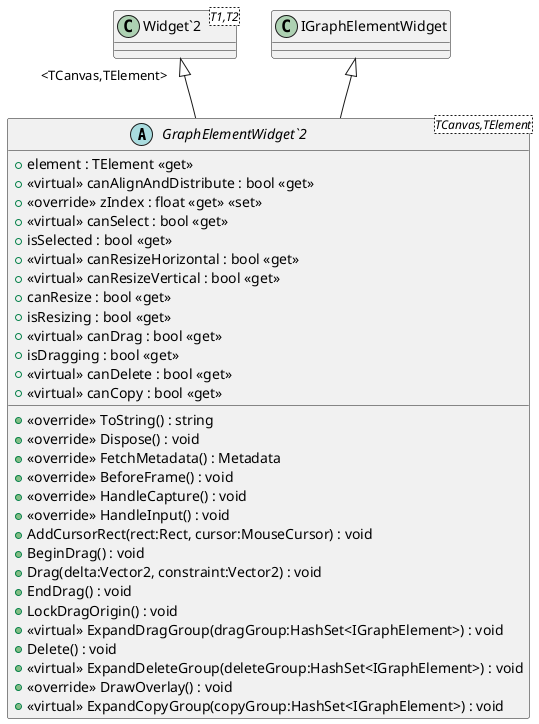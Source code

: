 @startuml
abstract class "GraphElementWidget`2"<TCanvas,TElement> {
    + <<override>> ToString() : string
    + <<override>> Dispose() : void
    + element : TElement <<get>>
    + <<override>> FetchMetadata() : Metadata
    + <<override>> BeforeFrame() : void
    + <<override>> HandleCapture() : void
    + <<override>> HandleInput() : void
    + <<virtual>> canAlignAndDistribute : bool <<get>>
    + <<override>> zIndex : float <<get>> <<set>>
    + <<virtual>> canSelect : bool <<get>>
    + isSelected : bool <<get>>
    + <<virtual>> canResizeHorizontal : bool <<get>>
    + <<virtual>> canResizeVertical : bool <<get>>
    + canResize : bool <<get>>
    + isResizing : bool <<get>>
    + AddCursorRect(rect:Rect, cursor:MouseCursor) : void
    + <<virtual>> canDrag : bool <<get>>
    + isDragging : bool <<get>>
    + BeginDrag() : void
    + Drag(delta:Vector2, constraint:Vector2) : void
    + EndDrag() : void
    + LockDragOrigin() : void
    + <<virtual>> ExpandDragGroup(dragGroup:HashSet<IGraphElement>) : void
    + <<virtual>> canDelete : bool <<get>>
    + Delete() : void
    + <<virtual>> ExpandDeleteGroup(deleteGroup:HashSet<IGraphElement>) : void
    + <<override>> DrawOverlay() : void
    + <<virtual>> canCopy : bool <<get>>
    + <<virtual>> ExpandCopyGroup(copyGroup:HashSet<IGraphElement>) : void
}
class "Widget`2"<T1,T2> {
}
"Widget`2" "<TCanvas,TElement>" <|-- "GraphElementWidget`2"
IGraphElementWidget <|-- "GraphElementWidget`2"
@enduml
